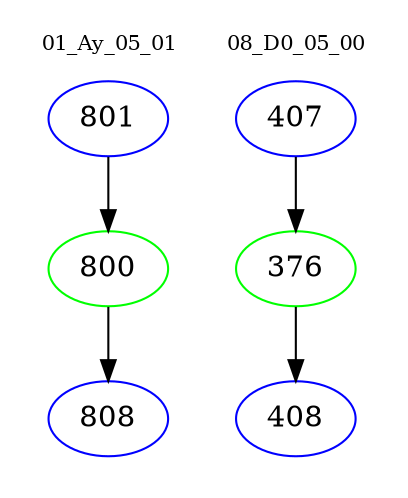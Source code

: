 digraph{
subgraph cluster_0 {
color = white
label = "01_Ay_05_01";
fontsize=10;
T0_801 [label="801", color="blue"]
T0_801 -> T0_800 [color="black"]
T0_800 [label="800", color="green"]
T0_800 -> T0_808 [color="black"]
T0_808 [label="808", color="blue"]
}
subgraph cluster_1 {
color = white
label = "08_D0_05_00";
fontsize=10;
T1_407 [label="407", color="blue"]
T1_407 -> T1_376 [color="black"]
T1_376 [label="376", color="green"]
T1_376 -> T1_408 [color="black"]
T1_408 [label="408", color="blue"]
}
}
